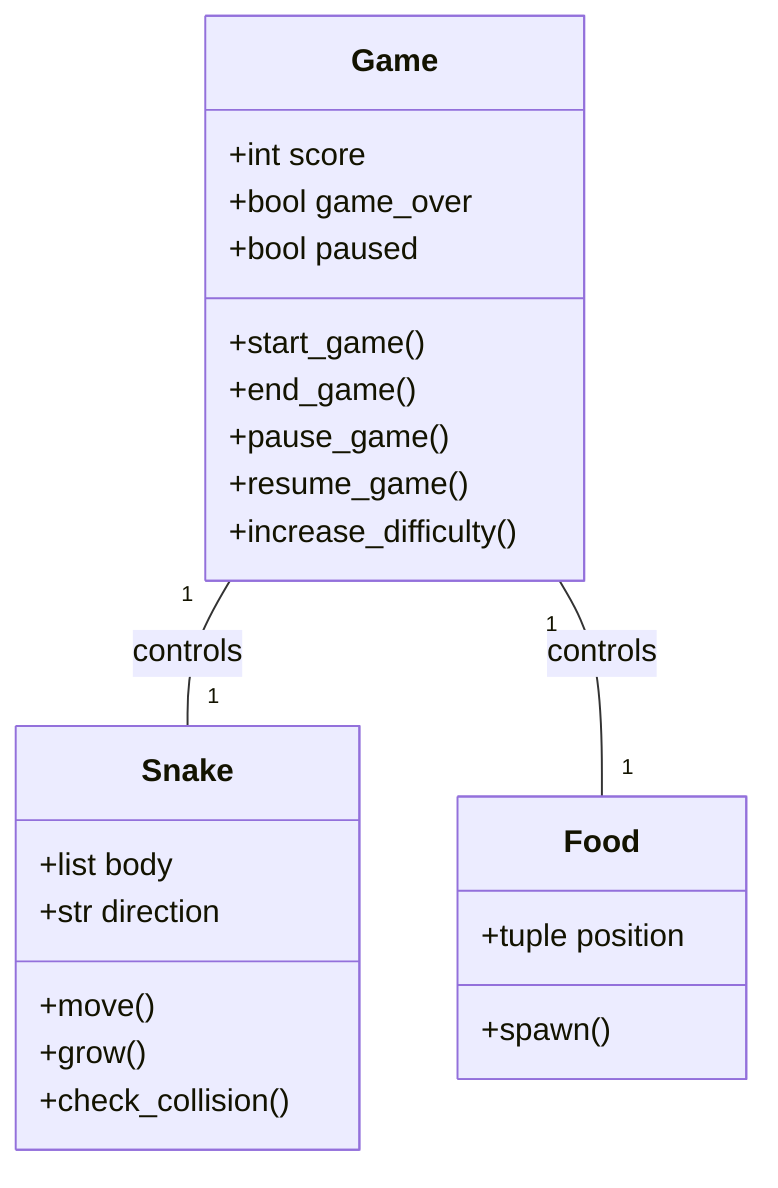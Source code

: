 classDiagram
    class Game{
        +int score
        +bool game_over
        +bool paused
        +start_game()
        +end_game()
        +pause_game()
        +resume_game()
        +increase_difficulty()
    }
    class Snake{
        +list body
        +str direction
        +move()
        +grow()
        +check_collision()
    }
    class Food{
        +tuple position
        +spawn()
    }
    Game "1" -- "1" Snake: controls
    Game "1" -- "1" Food: controls